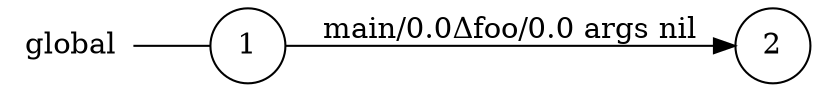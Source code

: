 digraph global {
	rankdir="LR";
	n_0 [label="global", shape="plaintext"];
	n_1 [id="2", shape=circle, label="2"];
	n_2 [id="1", shape=circle, label="1"];
	n_0 -> n_2 [arrowhead=none];

	n_2 -> n_1 [id="[$e|0]", label="main/0.0Δfoo/0.0 args nil"];
}
